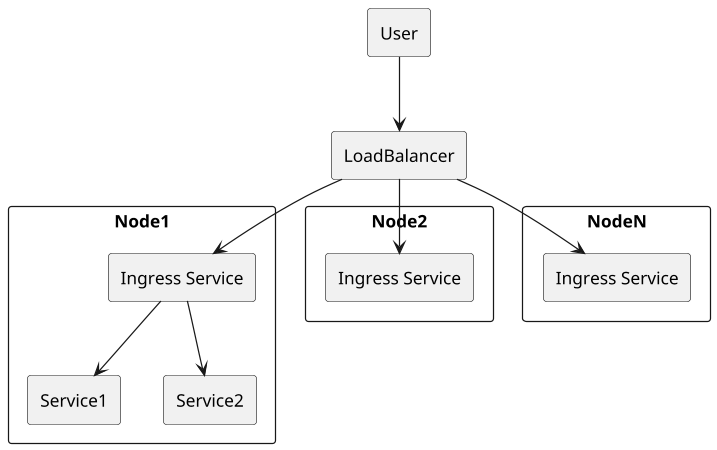 @startuml
skinparam componentStyle rectangle
scale 450 height

component User
component LoadBalancer
component "Node1" {
component Service1
component Service2
[Ingress Service] as Ingress1
}

component "Node2" {
[Ingress Service] as Ingress2
}

component "NodeN" {
[Ingress Service] as IngressN

}
Ingress1 --> Service1
Ingress1 --> Service2

User --> LoadBalancer
LoadBalancer --> Ingress1
LoadBalancer --> Ingress2
LoadBalancer --> IngressN

@enduml
